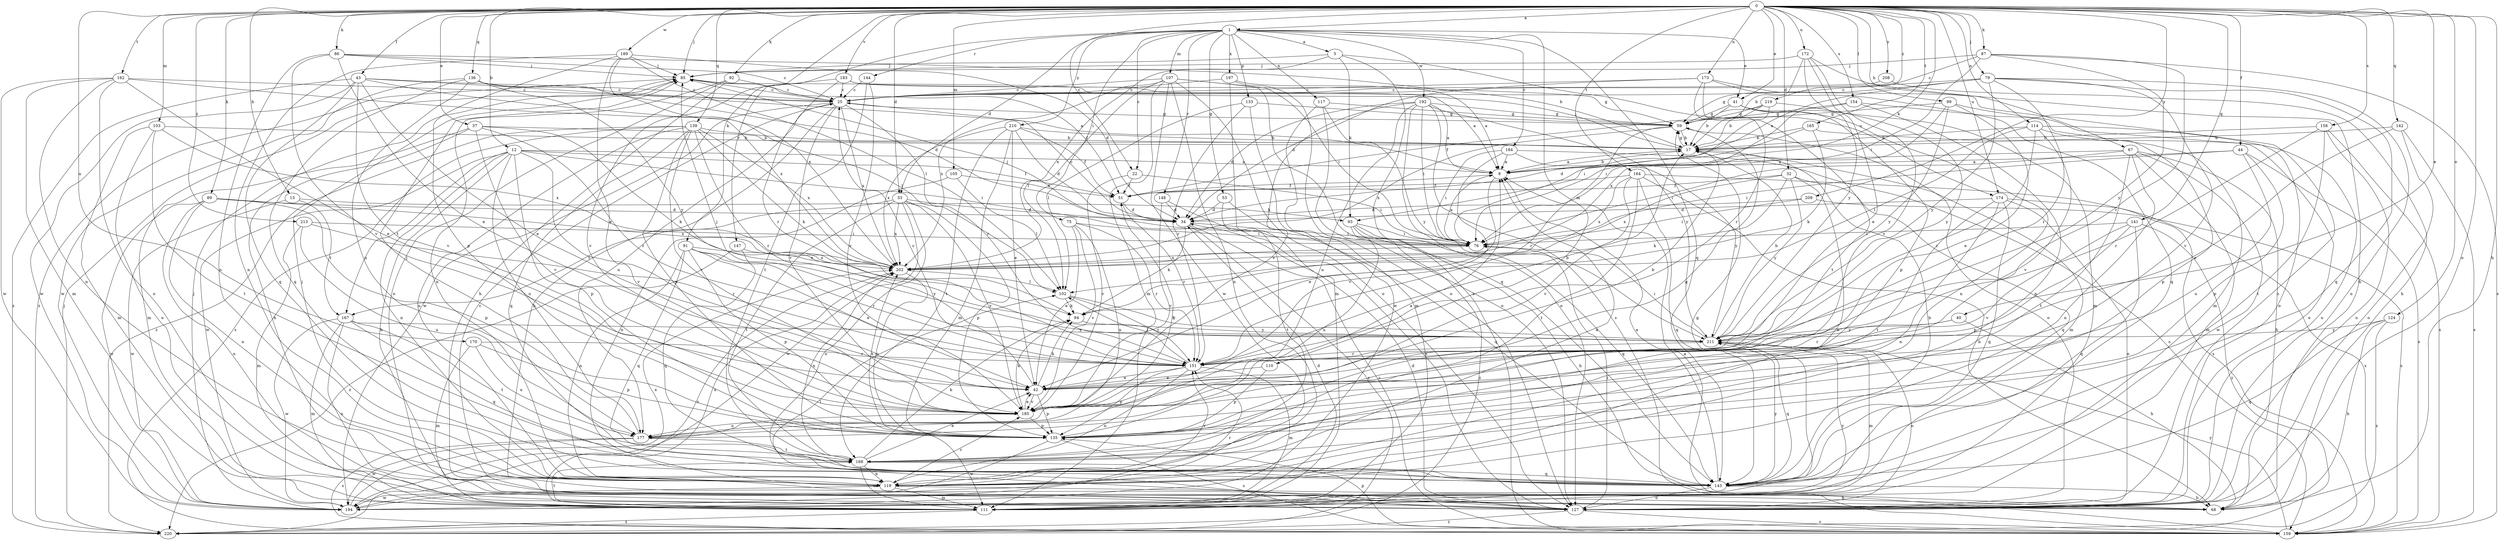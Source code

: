 strict digraph  {
0;
1;
5;
8;
12;
13;
17;
22;
25;
32;
33;
34;
37;
40;
41;
42;
43;
44;
51;
53;
59;
67;
68;
75;
76;
79;
85;
86;
87;
89;
91;
92;
93;
94;
99;
102;
103;
105;
107;
110;
111;
114;
117;
119;
124;
127;
133;
135;
136;
139;
141;
142;
143;
144;
147;
148;
151;
154;
158;
159;
162;
164;
165;
167;
168;
170;
172;
173;
174;
177;
183;
184;
185;
189;
192;
194;
197;
202;
208;
209;
210;
211;
213;
219;
220;
0 -> 1  [label=a];
0 -> 12  [label=b];
0 -> 13  [label=b];
0 -> 22  [label=c];
0 -> 32  [label=d];
0 -> 33  [label=d];
0 -> 37  [label=e];
0 -> 40  [label=e];
0 -> 41  [label=e];
0 -> 43  [label=f];
0 -> 44  [label=f];
0 -> 67  [label=h];
0 -> 68  [label=h];
0 -> 79  [label=j];
0 -> 85  [label=j];
0 -> 86  [label=k];
0 -> 87  [label=k];
0 -> 89  [label=k];
0 -> 91  [label=k];
0 -> 92  [label=k];
0 -> 93  [label=k];
0 -> 99  [label=l];
0 -> 103  [label=m];
0 -> 105  [label=m];
0 -> 114  [label=n];
0 -> 124  [label=o];
0 -> 127  [label=o];
0 -> 136  [label=q];
0 -> 139  [label=q];
0 -> 141  [label=q];
0 -> 142  [label=q];
0 -> 154  [label=s];
0 -> 158  [label=s];
0 -> 162  [label=t];
0 -> 164  [label=t];
0 -> 165  [label=t];
0 -> 170  [label=u];
0 -> 172  [label=u];
0 -> 173  [label=u];
0 -> 174  [label=u];
0 -> 183  [label=v];
0 -> 189  [label=w];
0 -> 208  [label=y];
0 -> 209  [label=y];
0 -> 213  [label=z];
0 -> 219  [label=z];
1 -> 5  [label=a];
1 -> 22  [label=c];
1 -> 33  [label=d];
1 -> 41  [label=e];
1 -> 53  [label=g];
1 -> 75  [label=i];
1 -> 107  [label=m];
1 -> 110  [label=m];
1 -> 117  [label=n];
1 -> 133  [label=p];
1 -> 143  [label=q];
1 -> 144  [label=r];
1 -> 147  [label=r];
1 -> 148  [label=r];
1 -> 184  [label=v];
1 -> 192  [label=w];
1 -> 197  [label=x];
1 -> 210  [label=y];
5 -> 85  [label=j];
5 -> 93  [label=k];
5 -> 159  [label=s];
5 -> 174  [label=u];
5 -> 202  [label=x];
8 -> 17  [label=b];
8 -> 42  [label=e];
8 -> 51  [label=f];
12 -> 8  [label=a];
12 -> 51  [label=f];
12 -> 68  [label=h];
12 -> 76  [label=i];
12 -> 119  [label=n];
12 -> 135  [label=p];
12 -> 167  [label=t];
12 -> 177  [label=u];
12 -> 185  [label=v];
12 -> 194  [label=w];
13 -> 93  [label=k];
13 -> 167  [label=t];
13 -> 194  [label=w];
17 -> 8  [label=a];
17 -> 59  [label=g];
17 -> 85  [label=j];
17 -> 111  [label=m];
22 -> 51  [label=f];
22 -> 76  [label=i];
22 -> 185  [label=v];
25 -> 59  [label=g];
25 -> 68  [label=h];
25 -> 151  [label=r];
25 -> 177  [label=u];
25 -> 185  [label=v];
25 -> 194  [label=w];
25 -> 202  [label=x];
32 -> 51  [label=f];
32 -> 94  [label=k];
32 -> 119  [label=n];
32 -> 143  [label=q];
32 -> 202  [label=x];
32 -> 211  [label=y];
33 -> 34  [label=d];
33 -> 127  [label=o];
33 -> 135  [label=p];
33 -> 167  [label=t];
33 -> 168  [label=t];
33 -> 185  [label=v];
33 -> 194  [label=w];
33 -> 202  [label=x];
34 -> 25  [label=c];
34 -> 76  [label=i];
34 -> 94  [label=k];
34 -> 159  [label=s];
34 -> 220  [label=z];
37 -> 17  [label=b];
37 -> 68  [label=h];
37 -> 94  [label=k];
37 -> 111  [label=m];
37 -> 151  [label=r];
37 -> 185  [label=v];
40 -> 68  [label=h];
40 -> 151  [label=r];
40 -> 211  [label=y];
41 -> 17  [label=b];
41 -> 59  [label=g];
41 -> 111  [label=m];
41 -> 119  [label=n];
41 -> 135  [label=p];
42 -> 17  [label=b];
42 -> 25  [label=c];
42 -> 94  [label=k];
42 -> 135  [label=p];
42 -> 185  [label=v];
43 -> 8  [label=a];
43 -> 25  [label=c];
43 -> 42  [label=e];
43 -> 102  [label=l];
43 -> 143  [label=q];
43 -> 185  [label=v];
43 -> 194  [label=w];
43 -> 220  [label=z];
44 -> 8  [label=a];
44 -> 76  [label=i];
44 -> 135  [label=p];
44 -> 159  [label=s];
44 -> 177  [label=u];
51 -> 34  [label=d];
51 -> 151  [label=r];
53 -> 34  [label=d];
53 -> 143  [label=q];
53 -> 168  [label=t];
59 -> 17  [label=b];
59 -> 127  [label=o];
59 -> 151  [label=r];
59 -> 202  [label=x];
67 -> 8  [label=a];
67 -> 68  [label=h];
67 -> 76  [label=i];
67 -> 111  [label=m];
67 -> 119  [label=n];
67 -> 168  [label=t];
67 -> 194  [label=w];
75 -> 42  [label=e];
75 -> 76  [label=i];
75 -> 151  [label=r];
75 -> 177  [label=u];
75 -> 185  [label=v];
76 -> 8  [label=a];
76 -> 85  [label=j];
76 -> 202  [label=x];
79 -> 8  [label=a];
79 -> 25  [label=c];
79 -> 59  [label=g];
79 -> 127  [label=o];
79 -> 143  [label=q];
79 -> 151  [label=r];
79 -> 185  [label=v];
79 -> 211  [label=y];
85 -> 25  [label=c];
85 -> 51  [label=f];
85 -> 220  [label=z];
86 -> 17  [label=b];
86 -> 25  [label=c];
86 -> 42  [label=e];
86 -> 85  [label=j];
86 -> 119  [label=n];
86 -> 185  [label=v];
87 -> 25  [label=c];
87 -> 76  [label=i];
87 -> 85  [label=j];
87 -> 151  [label=r];
87 -> 159  [label=s];
87 -> 211  [label=y];
89 -> 34  [label=d];
89 -> 119  [label=n];
89 -> 127  [label=o];
89 -> 135  [label=p];
89 -> 194  [label=w];
89 -> 202  [label=x];
91 -> 42  [label=e];
91 -> 119  [label=n];
91 -> 135  [label=p];
91 -> 143  [label=q];
91 -> 151  [label=r];
91 -> 202  [label=x];
91 -> 211  [label=y];
92 -> 25  [label=c];
92 -> 68  [label=h];
92 -> 119  [label=n];
92 -> 127  [label=o];
93 -> 68  [label=h];
93 -> 76  [label=i];
93 -> 143  [label=q];
93 -> 177  [label=u];
93 -> 220  [label=z];
94 -> 211  [label=y];
99 -> 42  [label=e];
99 -> 59  [label=g];
99 -> 127  [label=o];
99 -> 202  [label=x];
99 -> 211  [label=y];
102 -> 94  [label=k];
102 -> 151  [label=r];
102 -> 211  [label=y];
103 -> 17  [label=b];
103 -> 111  [label=m];
103 -> 127  [label=o];
103 -> 168  [label=t];
103 -> 202  [label=x];
105 -> 51  [label=f];
105 -> 102  [label=l];
105 -> 119  [label=n];
107 -> 25  [label=c];
107 -> 76  [label=i];
107 -> 102  [label=l];
107 -> 111  [label=m];
107 -> 119  [label=n];
107 -> 127  [label=o];
107 -> 143  [label=q];
107 -> 194  [label=w];
107 -> 202  [label=x];
110 -> 42  [label=e];
110 -> 135  [label=p];
111 -> 34  [label=d];
111 -> 168  [label=t];
111 -> 202  [label=x];
111 -> 220  [label=z];
114 -> 17  [label=b];
114 -> 102  [label=l];
114 -> 127  [label=o];
114 -> 135  [label=p];
114 -> 151  [label=r];
114 -> 185  [label=v];
117 -> 59  [label=g];
117 -> 111  [label=m];
117 -> 127  [label=o];
117 -> 211  [label=y];
119 -> 8  [label=a];
119 -> 68  [label=h];
119 -> 85  [label=j];
119 -> 111  [label=m];
119 -> 151  [label=r];
119 -> 185  [label=v];
119 -> 194  [label=w];
124 -> 68  [label=h];
124 -> 143  [label=q];
124 -> 211  [label=y];
124 -> 220  [label=z];
127 -> 25  [label=c];
127 -> 34  [label=d];
127 -> 76  [label=i];
127 -> 102  [label=l];
127 -> 159  [label=s];
127 -> 220  [label=z];
133 -> 59  [label=g];
133 -> 102  [label=l];
133 -> 151  [label=r];
133 -> 194  [label=w];
135 -> 8  [label=a];
135 -> 59  [label=g];
135 -> 159  [label=s];
135 -> 194  [label=w];
135 -> 202  [label=x];
136 -> 25  [label=c];
136 -> 34  [label=d];
136 -> 143  [label=q];
136 -> 177  [label=u];
136 -> 194  [label=w];
136 -> 211  [label=y];
139 -> 17  [label=b];
139 -> 94  [label=k];
139 -> 119  [label=n];
139 -> 135  [label=p];
139 -> 143  [label=q];
139 -> 151  [label=r];
139 -> 159  [label=s];
139 -> 185  [label=v];
139 -> 202  [label=x];
139 -> 220  [label=z];
141 -> 76  [label=i];
141 -> 135  [label=p];
141 -> 143  [label=q];
141 -> 185  [label=v];
141 -> 220  [label=z];
142 -> 17  [label=b];
142 -> 42  [label=e];
142 -> 127  [label=o];
142 -> 159  [label=s];
143 -> 8  [label=a];
143 -> 17  [label=b];
143 -> 68  [label=h];
143 -> 127  [label=o];
143 -> 211  [label=y];
144 -> 25  [label=c];
144 -> 168  [label=t];
144 -> 185  [label=v];
147 -> 143  [label=q];
147 -> 202  [label=x];
147 -> 220  [label=z];
148 -> 34  [label=d];
148 -> 127  [label=o];
148 -> 185  [label=v];
151 -> 17  [label=b];
151 -> 42  [label=e];
151 -> 85  [label=j];
151 -> 102  [label=l];
151 -> 111  [label=m];
151 -> 119  [label=n];
151 -> 135  [label=p];
154 -> 59  [label=g];
154 -> 76  [label=i];
154 -> 111  [label=m];
154 -> 119  [label=n];
158 -> 17  [label=b];
158 -> 127  [label=o];
158 -> 151  [label=r];
158 -> 159  [label=s];
158 -> 168  [label=t];
159 -> 8  [label=a];
159 -> 135  [label=p];
159 -> 211  [label=y];
162 -> 25  [label=c];
162 -> 42  [label=e];
162 -> 111  [label=m];
162 -> 119  [label=n];
162 -> 127  [label=o];
162 -> 194  [label=w];
162 -> 202  [label=x];
164 -> 51  [label=f];
164 -> 68  [label=h];
164 -> 143  [label=q];
164 -> 159  [label=s];
164 -> 168  [label=t];
164 -> 185  [label=v];
164 -> 202  [label=x];
165 -> 17  [label=b];
165 -> 34  [label=d];
165 -> 94  [label=k];
165 -> 127  [label=o];
167 -> 111  [label=m];
167 -> 127  [label=o];
167 -> 143  [label=q];
167 -> 168  [label=t];
167 -> 194  [label=w];
167 -> 211  [label=y];
168 -> 42  [label=e];
168 -> 94  [label=k];
168 -> 111  [label=m];
168 -> 119  [label=n];
168 -> 143  [label=q];
168 -> 202  [label=x];
170 -> 111  [label=m];
170 -> 135  [label=p];
170 -> 151  [label=r];
170 -> 177  [label=u];
172 -> 17  [label=b];
172 -> 42  [label=e];
172 -> 68  [label=h];
172 -> 85  [label=j];
172 -> 185  [label=v];
172 -> 211  [label=y];
173 -> 25  [label=c];
173 -> 34  [label=d];
173 -> 127  [label=o];
173 -> 143  [label=q];
173 -> 151  [label=r];
173 -> 168  [label=t];
174 -> 34  [label=d];
174 -> 119  [label=n];
174 -> 127  [label=o];
174 -> 143  [label=q];
174 -> 159  [label=s];
174 -> 168  [label=t];
177 -> 51  [label=f];
177 -> 85  [label=j];
177 -> 159  [label=s];
177 -> 168  [label=t];
177 -> 194  [label=w];
183 -> 8  [label=a];
183 -> 25  [label=c];
183 -> 59  [label=g];
183 -> 151  [label=r];
183 -> 185  [label=v];
184 -> 8  [label=a];
184 -> 76  [label=i];
184 -> 159  [label=s];
184 -> 185  [label=v];
184 -> 211  [label=y];
185 -> 42  [label=e];
185 -> 94  [label=k];
185 -> 135  [label=p];
185 -> 177  [label=u];
189 -> 34  [label=d];
189 -> 42  [label=e];
189 -> 85  [label=j];
189 -> 102  [label=l];
189 -> 119  [label=n];
189 -> 135  [label=p];
189 -> 202  [label=x];
192 -> 8  [label=a];
192 -> 34  [label=d];
192 -> 59  [label=g];
192 -> 76  [label=i];
192 -> 127  [label=o];
192 -> 159  [label=s];
192 -> 177  [label=u];
192 -> 185  [label=v];
192 -> 211  [label=y];
194 -> 59  [label=g];
194 -> 85  [label=j];
194 -> 151  [label=r];
194 -> 202  [label=x];
194 -> 211  [label=y];
197 -> 8  [label=a];
197 -> 25  [label=c];
197 -> 111  [label=m];
197 -> 127  [label=o];
202 -> 102  [label=l];
202 -> 135  [label=p];
202 -> 220  [label=z];
208 -> 25  [label=c];
208 -> 68  [label=h];
209 -> 34  [label=d];
209 -> 76  [label=i];
209 -> 159  [label=s];
210 -> 17  [label=b];
210 -> 34  [label=d];
210 -> 42  [label=e];
210 -> 51  [label=f];
210 -> 111  [label=m];
210 -> 168  [label=t];
210 -> 202  [label=x];
211 -> 17  [label=b];
211 -> 76  [label=i];
211 -> 111  [label=m];
211 -> 127  [label=o];
211 -> 143  [label=q];
211 -> 151  [label=r];
213 -> 76  [label=i];
213 -> 111  [label=m];
213 -> 151  [label=r];
213 -> 177  [label=u];
219 -> 17  [label=b];
219 -> 51  [label=f];
219 -> 59  [label=g];
219 -> 76  [label=i];
219 -> 211  [label=y];
220 -> 85  [label=j];
}
